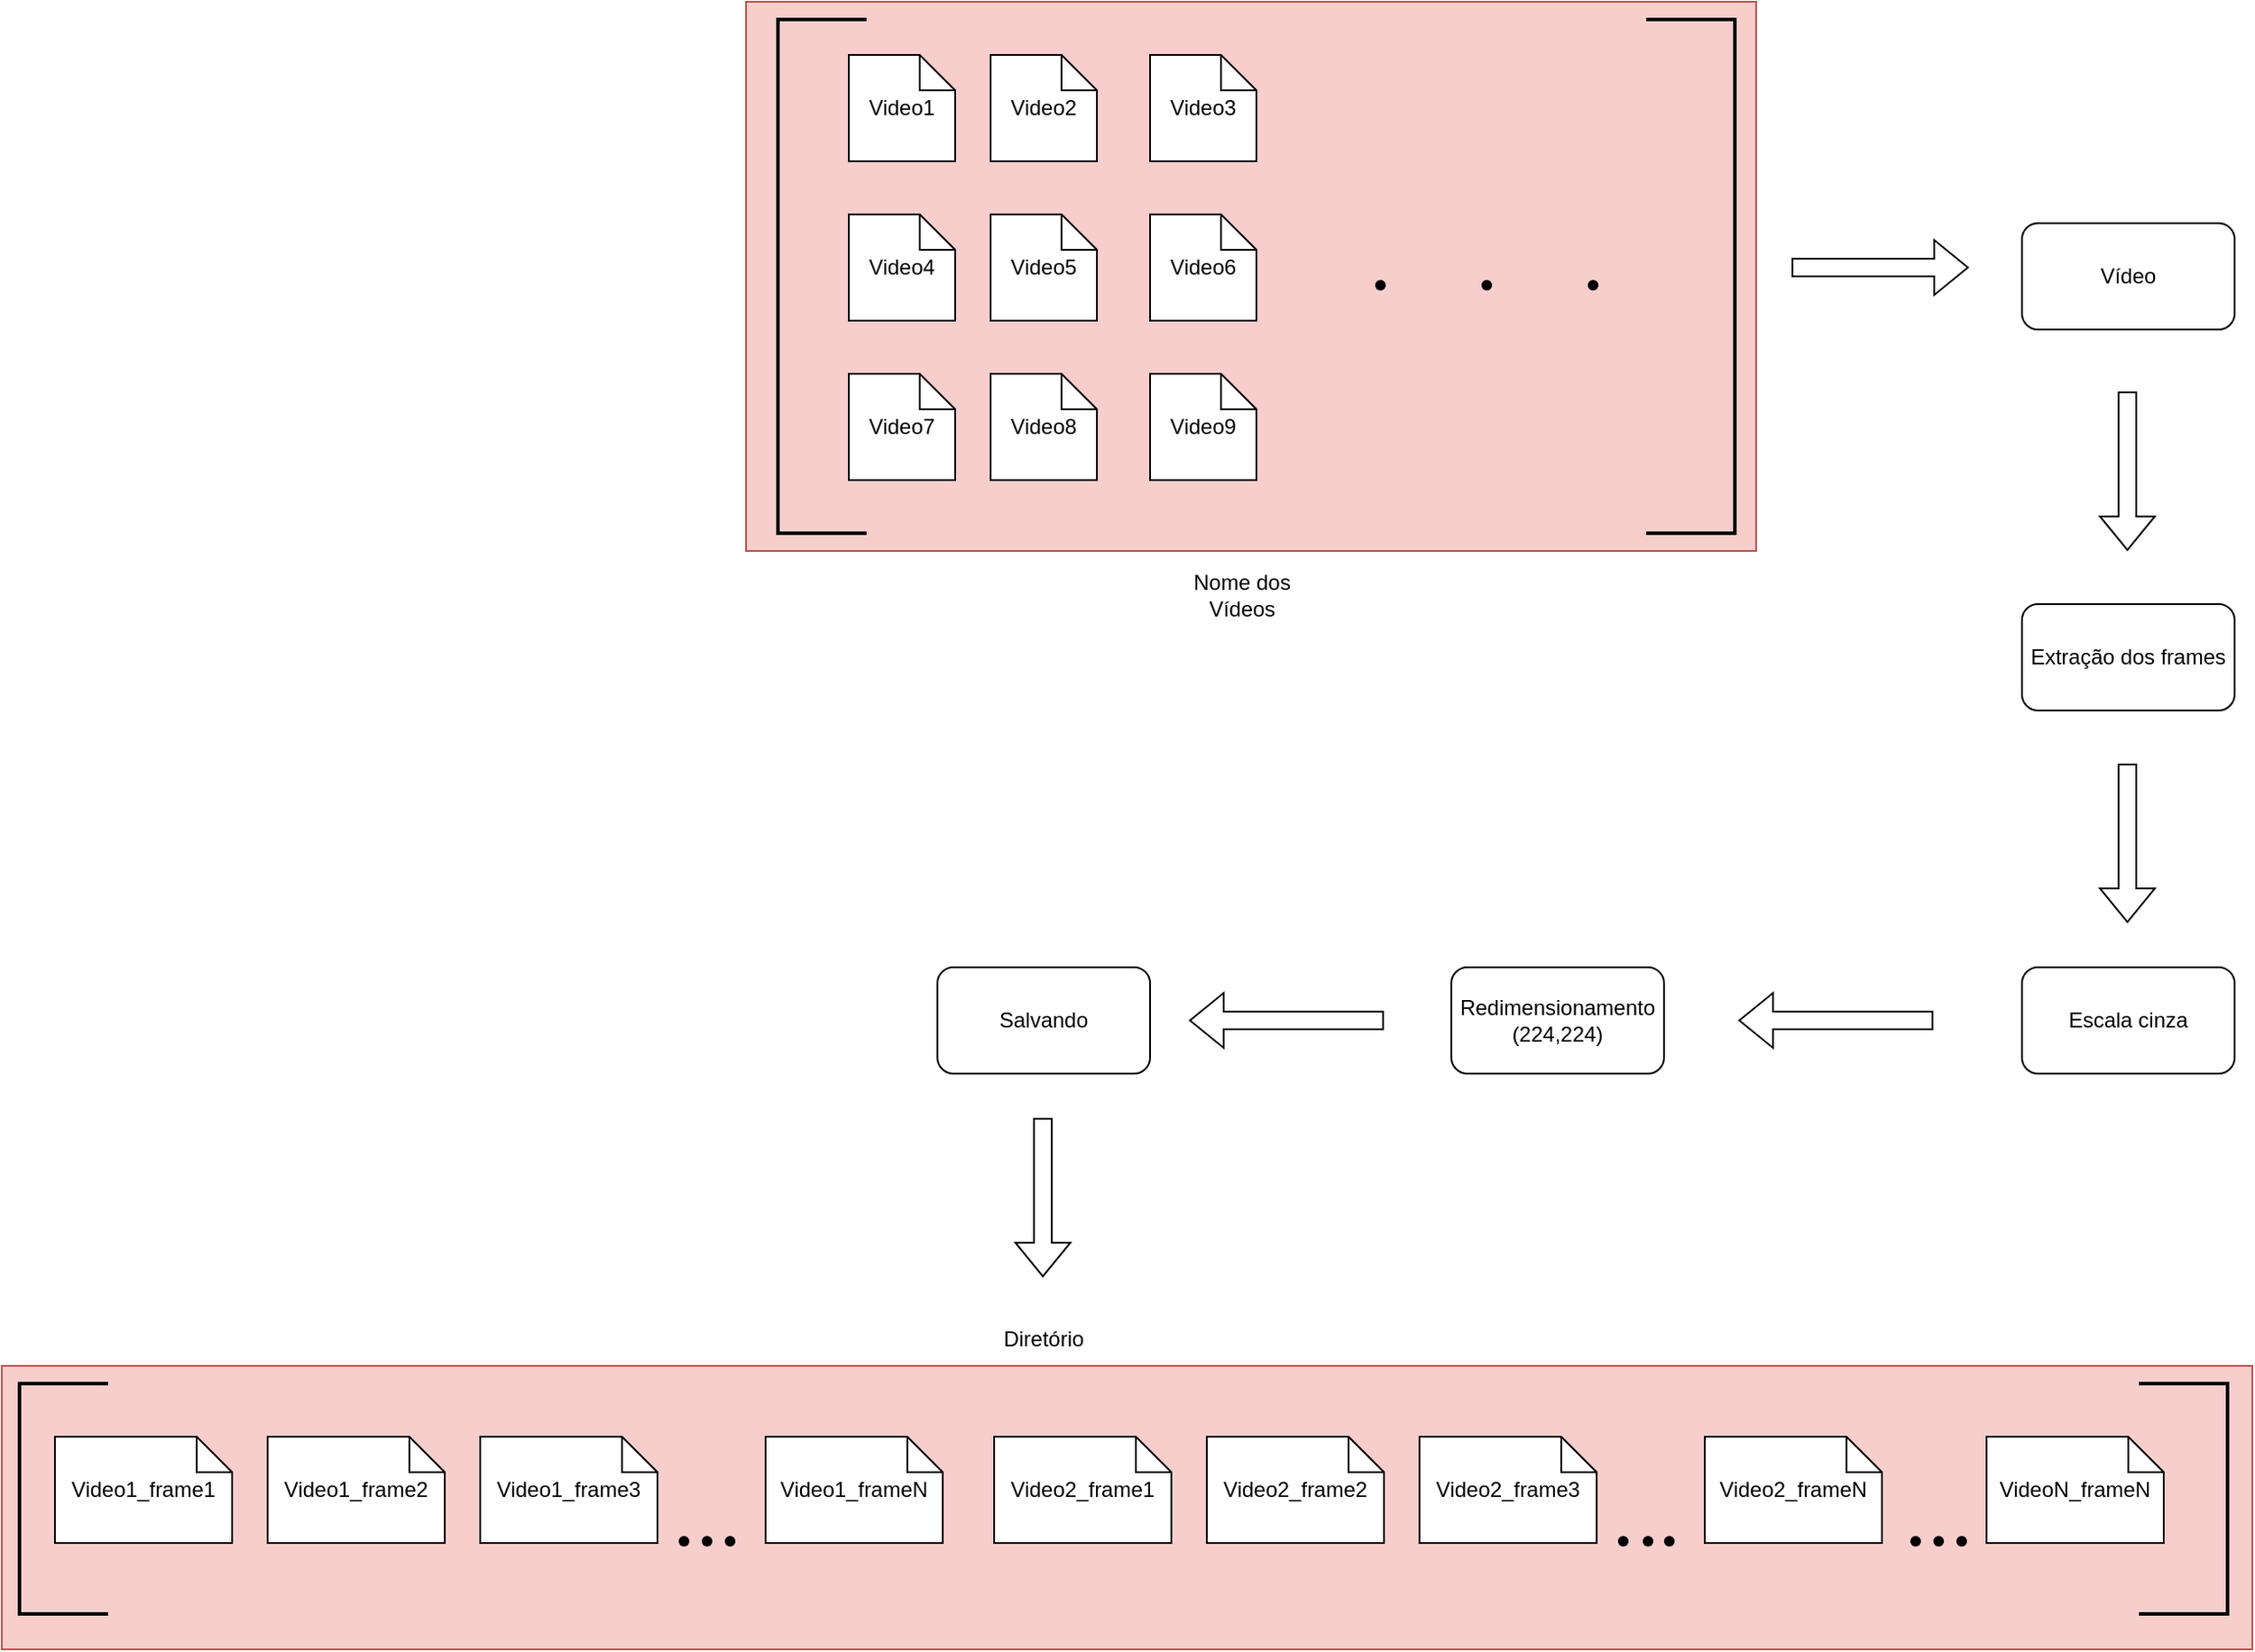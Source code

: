 <mxfile version="17.4.0" type="device"><diagram id="glpolfTS5qyzVeOCdrYT" name="Page-1"><mxGraphModel dx="2249" dy="793" grid="1" gridSize="10" guides="1" tooltips="1" connect="1" arrows="1" fold="1" page="1" pageScale="1" pageWidth="827" pageHeight="1169" math="0" shadow="0"><root><mxCell id="0"/><mxCell id="1" parent="0"/><mxCell id="W5RP6xbHoBzTMYq9HTLj-55" value="" style="rounded=0;whiteSpace=wrap;html=1;fillColor=#f8cecc;strokeColor=#b85450;" vertex="1" parent="1"><mxGeometry x="370" y="10" width="570" height="310" as="geometry"/></mxCell><mxCell id="W5RP6xbHoBzTMYq9HTLj-53" value="" style="rounded=0;whiteSpace=wrap;html=1;fillColor=#f8cecc;strokeColor=#b85450;" vertex="1" parent="1"><mxGeometry x="-50" y="780" width="1270" height="160" as="geometry"/></mxCell><mxCell id="W5RP6xbHoBzTMYq9HTLj-1" value="" style="strokeWidth=2;html=1;shape=mxgraph.flowchart.annotation_1;align=left;pointerEvents=1;" vertex="1" parent="1"><mxGeometry x="388" y="20" width="50" height="290" as="geometry"/></mxCell><mxCell id="W5RP6xbHoBzTMYq9HTLj-2" value="Video1" style="shape=note;size=20;whiteSpace=wrap;html=1;" vertex="1" parent="1"><mxGeometry x="428" y="40" width="60" height="60" as="geometry"/></mxCell><mxCell id="W5RP6xbHoBzTMYq9HTLj-3" value="Video4" style="shape=note;size=20;whiteSpace=wrap;html=1;" vertex="1" parent="1"><mxGeometry x="428" y="130" width="60" height="60" as="geometry"/></mxCell><mxCell id="W5RP6xbHoBzTMYq9HTLj-4" value="Video2" style="shape=note;size=20;whiteSpace=wrap;html=1;" vertex="1" parent="1"><mxGeometry x="508" y="40" width="60" height="60" as="geometry"/></mxCell><mxCell id="W5RP6xbHoBzTMYq9HTLj-5" value="Video5" style="shape=note;size=20;whiteSpace=wrap;html=1;" vertex="1" parent="1"><mxGeometry x="508" y="130" width="60" height="60" as="geometry"/></mxCell><mxCell id="W5RP6xbHoBzTMYq9HTLj-6" value="Video7" style="shape=note;size=20;whiteSpace=wrap;html=1;" vertex="1" parent="1"><mxGeometry x="428" y="220" width="60" height="60" as="geometry"/></mxCell><mxCell id="W5RP6xbHoBzTMYq9HTLj-7" value="Video8" style="shape=note;size=20;whiteSpace=wrap;html=1;" vertex="1" parent="1"><mxGeometry x="508" y="220" width="60" height="60" as="geometry"/></mxCell><mxCell id="W5RP6xbHoBzTMYq9HTLj-8" value="Video3" style="shape=note;size=20;whiteSpace=wrap;html=1;" vertex="1" parent="1"><mxGeometry x="598" y="40" width="60" height="60" as="geometry"/></mxCell><mxCell id="W5RP6xbHoBzTMYq9HTLj-9" value="Video6" style="shape=note;size=20;whiteSpace=wrap;html=1;" vertex="1" parent="1"><mxGeometry x="598" y="130" width="60" height="60" as="geometry"/></mxCell><mxCell id="W5RP6xbHoBzTMYq9HTLj-10" value="Video9" style="shape=note;size=20;whiteSpace=wrap;html=1;" vertex="1" parent="1"><mxGeometry x="598" y="220" width="60" height="60" as="geometry"/></mxCell><mxCell id="W5RP6xbHoBzTMYq9HTLj-11" value="" style="shape=waypoint;sketch=0;fillStyle=solid;size=6;pointerEvents=1;points=[];fillColor=none;resizable=0;rotatable=0;perimeter=centerPerimeter;snapToPoint=1;" vertex="1" parent="1"><mxGeometry x="828" y="150" width="40" height="40" as="geometry"/></mxCell><mxCell id="W5RP6xbHoBzTMYq9HTLj-12" value="" style="shape=waypoint;sketch=0;fillStyle=solid;size=6;pointerEvents=1;points=[];fillColor=none;resizable=0;rotatable=0;perimeter=centerPerimeter;snapToPoint=1;" vertex="1" parent="1"><mxGeometry x="768" y="150" width="40" height="40" as="geometry"/></mxCell><mxCell id="W5RP6xbHoBzTMYq9HTLj-13" value="" style="shape=waypoint;sketch=0;fillStyle=solid;size=6;pointerEvents=1;points=[];fillColor=none;resizable=0;rotatable=0;perimeter=centerPerimeter;snapToPoint=1;" vertex="1" parent="1"><mxGeometry x="708" y="150" width="40" height="40" as="geometry"/></mxCell><mxCell id="W5RP6xbHoBzTMYq9HTLj-14" value="" style="strokeWidth=2;html=1;shape=mxgraph.flowchart.annotation_1;align=left;pointerEvents=1;rotation=-180;" vertex="1" parent="1"><mxGeometry x="878" y="20" width="50" height="290" as="geometry"/></mxCell><mxCell id="W5RP6xbHoBzTMYq9HTLj-15" value="" style="shape=flexArrow;endArrow=classic;html=1;rounded=0;" edge="1" parent="1"><mxGeometry width="50" height="50" relative="1" as="geometry"><mxPoint x="960" y="160" as="sourcePoint"/><mxPoint x="1060" y="160" as="targetPoint"/></mxGeometry></mxCell><mxCell id="W5RP6xbHoBzTMYq9HTLj-16" value="" style="strokeWidth=2;html=1;shape=mxgraph.flowchart.annotation_1;align=left;pointerEvents=1;" vertex="1" parent="1"><mxGeometry x="-40" y="790" width="50" height="130" as="geometry"/></mxCell><mxCell id="W5RP6xbHoBzTMYq9HTLj-17" value="Video1_frame1" style="shape=note;size=20;whiteSpace=wrap;html=1;" vertex="1" parent="1"><mxGeometry x="-20" y="820" width="100" height="60" as="geometry"/></mxCell><mxCell id="W5RP6xbHoBzTMYq9HTLj-18" value="Video1_frame2" style="shape=note;size=20;whiteSpace=wrap;html=1;" vertex="1" parent="1"><mxGeometry x="100" y="820" width="100" height="60" as="geometry"/></mxCell><mxCell id="W5RP6xbHoBzTMYq9HTLj-19" value="Video1_frame3" style="shape=note;size=20;whiteSpace=wrap;html=1;" vertex="1" parent="1"><mxGeometry x="220" y="820" width="100" height="60" as="geometry"/></mxCell><mxCell id="W5RP6xbHoBzTMYq9HTLj-20" value="" style="shape=waypoint;sketch=0;fillStyle=solid;size=6;pointerEvents=1;points=[];fillColor=none;resizable=0;rotatable=0;perimeter=centerPerimeter;snapToPoint=1;" vertex="1" parent="1"><mxGeometry x="328" y="859" width="40" height="40" as="geometry"/></mxCell><mxCell id="W5RP6xbHoBzTMYq9HTLj-21" value="" style="shape=waypoint;sketch=0;fillStyle=solid;size=6;pointerEvents=1;points=[];fillColor=none;resizable=0;rotatable=0;perimeter=centerPerimeter;snapToPoint=1;" vertex="1" parent="1"><mxGeometry x="315" y="859" width="40" height="40" as="geometry"/></mxCell><mxCell id="W5RP6xbHoBzTMYq9HTLj-22" value="" style="shape=waypoint;sketch=0;fillStyle=solid;size=6;pointerEvents=1;points=[];fillColor=none;resizable=0;rotatable=0;perimeter=centerPerimeter;snapToPoint=1;" vertex="1" parent="1"><mxGeometry x="341" y="859" width="40" height="40" as="geometry"/></mxCell><mxCell id="W5RP6xbHoBzTMYq9HTLj-23" value="Video1_frameN" style="shape=note;size=20;whiteSpace=wrap;html=1;" vertex="1" parent="1"><mxGeometry x="381" y="820" width="100" height="60" as="geometry"/></mxCell><mxCell id="W5RP6xbHoBzTMYq9HTLj-29" value="Video2_frame1" style="shape=note;size=20;whiteSpace=wrap;html=1;" vertex="1" parent="1"><mxGeometry x="510" y="820" width="100" height="60" as="geometry"/></mxCell><mxCell id="W5RP6xbHoBzTMYq9HTLj-30" value="Video2_frame2" style="shape=note;size=20;whiteSpace=wrap;html=1;" vertex="1" parent="1"><mxGeometry x="630" y="820" width="100" height="60" as="geometry"/></mxCell><mxCell id="W5RP6xbHoBzTMYq9HTLj-31" value="Video2_frame3" style="shape=note;size=20;whiteSpace=wrap;html=1;" vertex="1" parent="1"><mxGeometry x="750" y="820" width="100" height="60" as="geometry"/></mxCell><mxCell id="W5RP6xbHoBzTMYq9HTLj-32" value="" style="shape=waypoint;sketch=0;fillStyle=solid;size=6;pointerEvents=1;points=[];fillColor=none;resizable=0;rotatable=0;perimeter=centerPerimeter;snapToPoint=1;" vertex="1" parent="1"><mxGeometry x="845" y="859" width="40" height="40" as="geometry"/></mxCell><mxCell id="W5RP6xbHoBzTMYq9HTLj-33" value="" style="shape=waypoint;sketch=0;fillStyle=solid;size=6;pointerEvents=1;points=[];fillColor=none;resizable=0;rotatable=0;perimeter=centerPerimeter;snapToPoint=1;" vertex="1" parent="1"><mxGeometry x="871" y="859" width="40" height="40" as="geometry"/></mxCell><mxCell id="W5RP6xbHoBzTMYq9HTLj-34" value="Video2_frameN" style="shape=note;size=20;whiteSpace=wrap;html=1;" vertex="1" parent="1"><mxGeometry x="911" y="820" width="100" height="60" as="geometry"/></mxCell><mxCell id="W5RP6xbHoBzTMYq9HTLj-35" value="" style="shape=waypoint;sketch=0;fillStyle=solid;size=6;pointerEvents=1;points=[];fillColor=none;resizable=0;rotatable=0;perimeter=centerPerimeter;snapToPoint=1;" vertex="1" parent="1"><mxGeometry x="859" y="859" width="40" height="40" as="geometry"/></mxCell><mxCell id="W5RP6xbHoBzTMYq9HTLj-36" value="" style="shape=waypoint;sketch=0;fillStyle=solid;size=6;pointerEvents=1;points=[];fillColor=none;resizable=0;rotatable=0;perimeter=centerPerimeter;snapToPoint=1;" vertex="1" parent="1"><mxGeometry x="1010" y="859" width="40" height="40" as="geometry"/></mxCell><mxCell id="W5RP6xbHoBzTMYq9HTLj-37" value="" style="shape=waypoint;sketch=0;fillStyle=solid;size=6;pointerEvents=1;points=[];fillColor=none;resizable=0;rotatable=0;perimeter=centerPerimeter;snapToPoint=1;" vertex="1" parent="1"><mxGeometry x="1036" y="859" width="40" height="40" as="geometry"/></mxCell><mxCell id="W5RP6xbHoBzTMYq9HTLj-38" value="" style="shape=waypoint;sketch=0;fillStyle=solid;size=6;pointerEvents=1;points=[];fillColor=none;resizable=0;rotatable=0;perimeter=centerPerimeter;snapToPoint=1;" vertex="1" parent="1"><mxGeometry x="1023" y="859" width="40" height="40" as="geometry"/></mxCell><mxCell id="W5RP6xbHoBzTMYq9HTLj-39" value="VideoN_frameN" style="shape=note;size=20;whiteSpace=wrap;html=1;" vertex="1" parent="1"><mxGeometry x="1070" y="820" width="100" height="60" as="geometry"/></mxCell><mxCell id="W5RP6xbHoBzTMYq9HTLj-40" value="" style="strokeWidth=2;html=1;shape=mxgraph.flowchart.annotation_1;align=left;pointerEvents=1;rotation=-180;" vertex="1" parent="1"><mxGeometry x="1156" y="790" width="50" height="130" as="geometry"/></mxCell><mxCell id="W5RP6xbHoBzTMYq9HTLj-42" value="Nome dos Vídeos" style="text;html=1;strokeColor=none;fillColor=none;align=center;verticalAlign=middle;whiteSpace=wrap;rounded=0;" vertex="1" parent="1"><mxGeometry x="620" y="330" width="60" height="30" as="geometry"/></mxCell><mxCell id="W5RP6xbHoBzTMYq9HTLj-43" value="Extração dos frames" style="rounded=1;whiteSpace=wrap;html=1;" vertex="1" parent="1"><mxGeometry x="1090" y="350" width="120" height="60" as="geometry"/></mxCell><mxCell id="W5RP6xbHoBzTMYq9HTLj-44" value="Escala cinza" style="rounded=1;whiteSpace=wrap;html=1;" vertex="1" parent="1"><mxGeometry x="1090" y="555" width="120" height="60" as="geometry"/></mxCell><mxCell id="W5RP6xbHoBzTMYq9HTLj-45" value="&lt;div&gt;Redimensionamento&lt;/div&gt;&lt;div&gt;(224,224)&lt;br&gt;&lt;/div&gt;" style="rounded=1;whiteSpace=wrap;html=1;" vertex="1" parent="1"><mxGeometry x="768" y="555" width="120" height="60" as="geometry"/></mxCell><mxCell id="W5RP6xbHoBzTMYq9HTLj-46" value="Vídeo" style="rounded=1;whiteSpace=wrap;html=1;" vertex="1" parent="1"><mxGeometry x="1090" y="135" width="120" height="60" as="geometry"/></mxCell><mxCell id="W5RP6xbHoBzTMYq9HTLj-47" value="" style="shape=flexArrow;endArrow=classic;html=1;rounded=0;" edge="1" parent="1"><mxGeometry width="50" height="50" relative="1" as="geometry"><mxPoint x="1149.5" y="230" as="sourcePoint"/><mxPoint x="1149.5" y="320" as="targetPoint"/></mxGeometry></mxCell><mxCell id="W5RP6xbHoBzTMYq9HTLj-48" value="" style="shape=flexArrow;endArrow=classic;html=1;rounded=0;" edge="1" parent="1"><mxGeometry width="50" height="50" relative="1" as="geometry"><mxPoint x="1149.5" y="440" as="sourcePoint"/><mxPoint x="1149.5" y="530" as="targetPoint"/></mxGeometry></mxCell><mxCell id="W5RP6xbHoBzTMYq9HTLj-49" value="" style="shape=flexArrow;endArrow=classic;html=1;rounded=0;" edge="1" parent="1"><mxGeometry width="50" height="50" relative="1" as="geometry"><mxPoint x="1040" y="585" as="sourcePoint"/><mxPoint x="930" y="585" as="targetPoint"/></mxGeometry></mxCell><mxCell id="W5RP6xbHoBzTMYq9HTLj-50" value="" style="shape=flexArrow;endArrow=classic;html=1;rounded=0;" edge="1" parent="1"><mxGeometry width="50" height="50" relative="1" as="geometry"><mxPoint x="730" y="585" as="sourcePoint"/><mxPoint x="620" y="585" as="targetPoint"/></mxGeometry></mxCell><mxCell id="W5RP6xbHoBzTMYq9HTLj-51" value="Salvando" style="rounded=1;whiteSpace=wrap;html=1;" vertex="1" parent="1"><mxGeometry x="478" y="555" width="120" height="60" as="geometry"/></mxCell><mxCell id="W5RP6xbHoBzTMYq9HTLj-52" value="" style="shape=flexArrow;endArrow=classic;html=1;rounded=0;" edge="1" parent="1"><mxGeometry width="50" height="50" relative="1" as="geometry"><mxPoint x="537.5" y="640" as="sourcePoint"/><mxPoint x="537.5" y="730" as="targetPoint"/></mxGeometry></mxCell><mxCell id="W5RP6xbHoBzTMYq9HTLj-54" value="Diretório" style="text;html=1;strokeColor=none;fillColor=none;align=center;verticalAlign=middle;whiteSpace=wrap;rounded=0;" vertex="1" parent="1"><mxGeometry x="508" y="750" width="60" height="30" as="geometry"/></mxCell></root></mxGraphModel></diagram></mxfile>